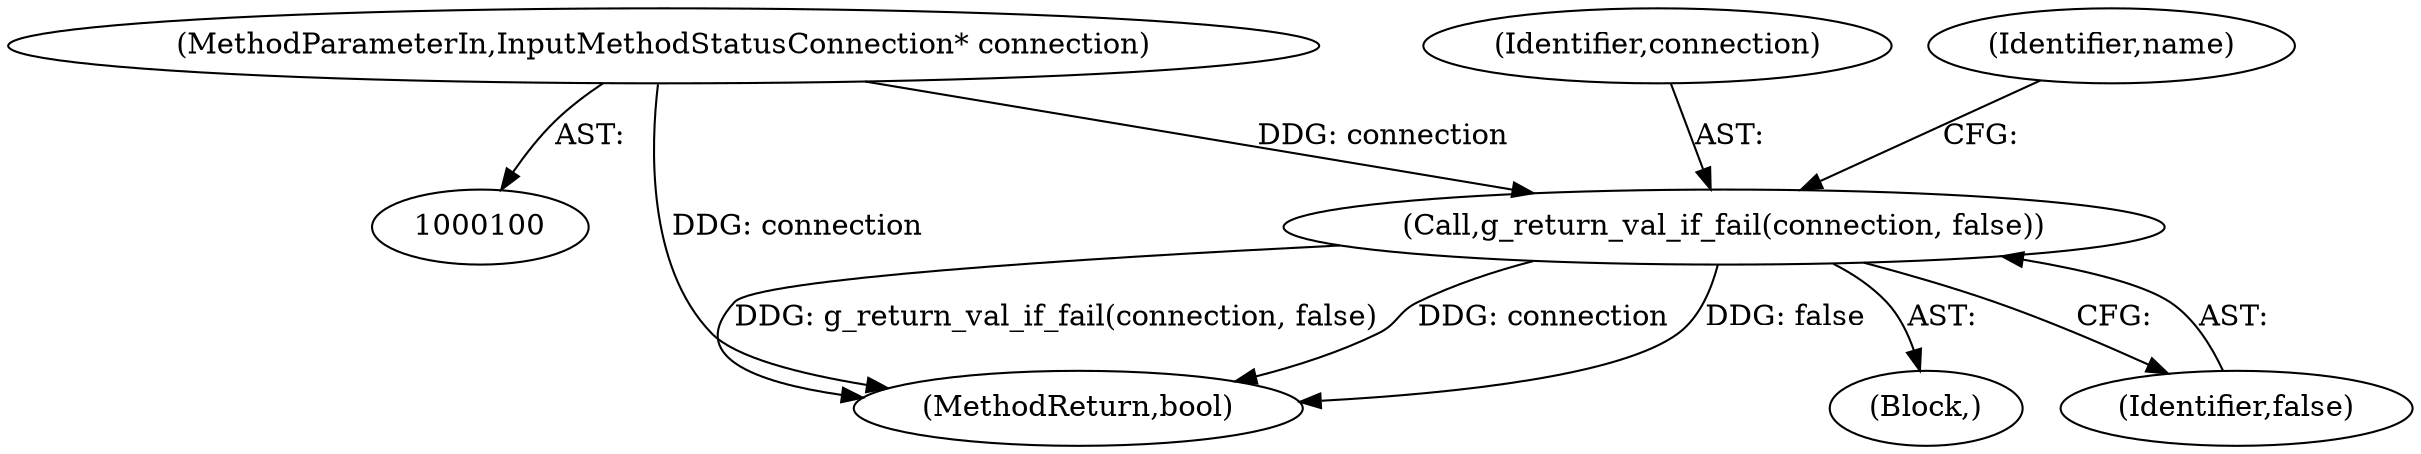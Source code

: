 digraph "1_Chrome_dc7b094a338c6c521f918f478e993f0f74bbea0d_45@pointer" {
"1000112" [label="(Call,g_return_val_if_fail(connection, false))"];
"1000101" [label="(MethodParameterIn,InputMethodStatusConnection* connection)"];
"1000113" [label="(Identifier,connection)"];
"1000117" [label="(Identifier,name)"];
"1000118" [label="(MethodReturn,bool)"];
"1000103" [label="(Block,)"];
"1000101" [label="(MethodParameterIn,InputMethodStatusConnection* connection)"];
"1000112" [label="(Call,g_return_val_if_fail(connection, false))"];
"1000114" [label="(Identifier,false)"];
"1000112" -> "1000103"  [label="AST: "];
"1000112" -> "1000114"  [label="CFG: "];
"1000113" -> "1000112"  [label="AST: "];
"1000114" -> "1000112"  [label="AST: "];
"1000117" -> "1000112"  [label="CFG: "];
"1000112" -> "1000118"  [label="DDG: false"];
"1000112" -> "1000118"  [label="DDG: g_return_val_if_fail(connection, false)"];
"1000112" -> "1000118"  [label="DDG: connection"];
"1000101" -> "1000112"  [label="DDG: connection"];
"1000101" -> "1000100"  [label="AST: "];
"1000101" -> "1000118"  [label="DDG: connection"];
}
